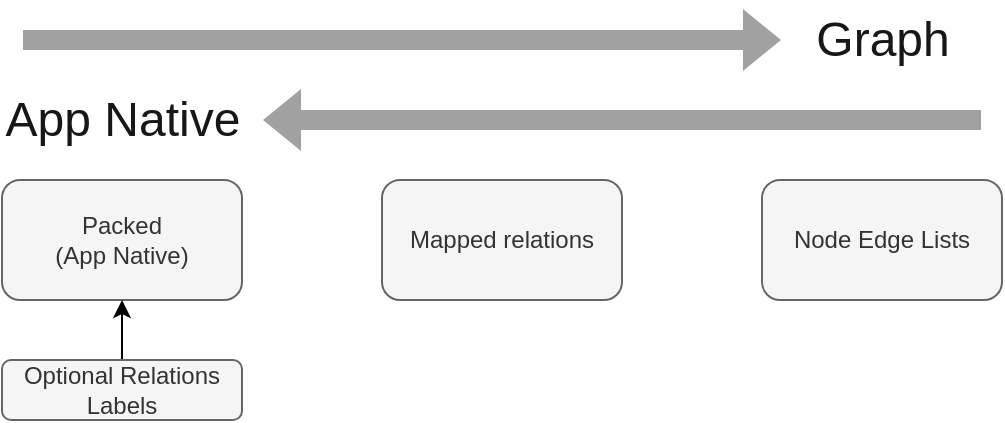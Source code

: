 <mxfile>
    <diagram id="H196RScLTJ84AIABPyfc" name="Page-1">
        <mxGraphModel dx="323" dy="718" grid="1" gridSize="10" guides="1" tooltips="1" connect="1" arrows="1" fold="1" page="1" pageScale="1" pageWidth="1169" pageHeight="827" background="#ffffff" math="0" shadow="0">
            <root>
                <mxCell id="0"/>
                <mxCell id="1" parent="0"/>
                <mxCell id="2" value="Packed&lt;br&gt;(App Native)" style="rounded=1;whiteSpace=wrap;html=1;fillColor=#f5f5f5;strokeColor=#666666;fontColor=#333333;" parent="1" vertex="1">
                    <mxGeometry x="50" y="100" width="120" height="60" as="geometry"/>
                </mxCell>
                <mxCell id="3" value="Mapped relations" style="rounded=1;whiteSpace=wrap;html=1;fillColor=#f5f5f5;strokeColor=#666666;fontColor=#333333;" parent="1" vertex="1">
                    <mxGeometry x="240" y="100" width="120" height="60" as="geometry"/>
                </mxCell>
                <mxCell id="6" style="edgeStyle=none;html=1;exitX=0.5;exitY=0;exitDx=0;exitDy=0;entryX=0.5;entryY=1;entryDx=0;entryDy=0;strokeColor=#030303;" parent="1" source="4" target="2" edge="1">
                    <mxGeometry relative="1" as="geometry"/>
                </mxCell>
                <mxCell id="4" value="Optional Relations Labels" style="rounded=1;whiteSpace=wrap;html=1;fillColor=#f5f5f5;strokeColor=#666666;fontColor=#333333;" parent="1" vertex="1">
                    <mxGeometry x="50" y="190" width="120" height="30" as="geometry"/>
                </mxCell>
                <mxCell id="9" value="Node Edge Lists" style="rounded=1;whiteSpace=wrap;html=1;fillColor=#f5f5f5;strokeColor=#666666;fontColor=#333333;" parent="1" vertex="1">
                    <mxGeometry x="430" y="100" width="120" height="60" as="geometry"/>
                </mxCell>
                <mxCell id="10" value="" style="shape=flexArrow;endArrow=classic;html=1;fontSize=18;fontColor=#171717;strokeColor=none;fillColor=#A1A1A1;entryX=0;entryY=0.5;entryDx=0;entryDy=0;" parent="1" target="11" edge="1">
                    <mxGeometry width="50" height="50" relative="1" as="geometry">
                        <mxPoint x="60" y="30" as="sourcePoint"/>
                        <mxPoint x="380" y="30" as="targetPoint"/>
                    </mxGeometry>
                </mxCell>
                <mxCell id="11" value="Graph" style="text;strokeColor=none;fillColor=none;html=1;fontSize=24;fontStyle=0;verticalAlign=middle;align=center;fontColor=#171717;" parent="1" vertex="1">
                    <mxGeometry x="440" y="10" width="100" height="40" as="geometry"/>
                </mxCell>
                <mxCell id="12" value="" style="shape=flexArrow;endArrow=classic;html=1;fontSize=18;fontColor=#171717;fillColor=#A1A1A1;strokeColor=none;" parent="1" edge="1">
                    <mxGeometry width="50" height="50" relative="1" as="geometry">
                        <mxPoint x="540" y="70" as="sourcePoint"/>
                        <mxPoint x="180" y="70" as="targetPoint"/>
                    </mxGeometry>
                </mxCell>
                <mxCell id="13" value="App Native" style="text;strokeColor=none;fillColor=none;html=1;fontSize=24;fontStyle=0;verticalAlign=middle;align=center;fontColor=#171717;" parent="1" vertex="1">
                    <mxGeometry x="60" y="50" width="100" height="40" as="geometry"/>
                </mxCell>
            </root>
        </mxGraphModel>
    </diagram>
</mxfile>